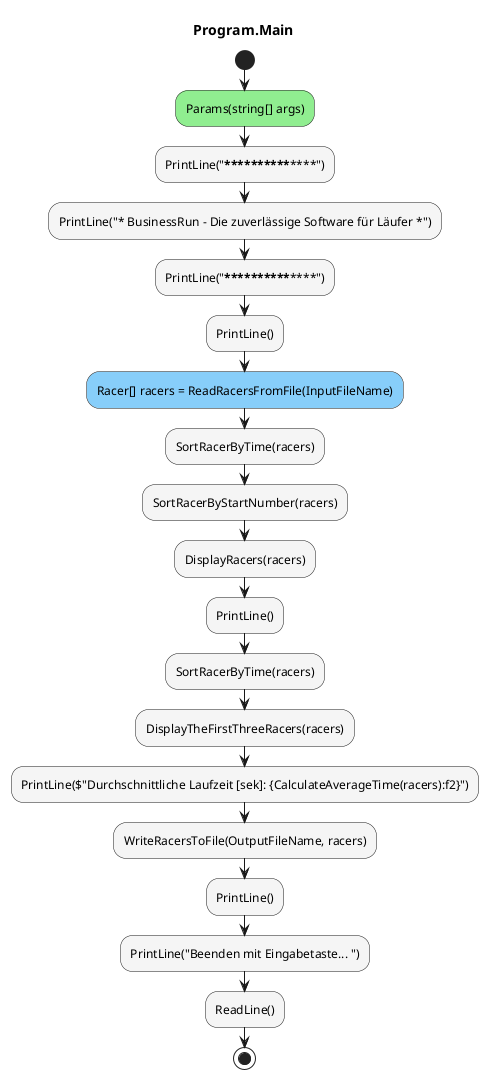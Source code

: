 @startuml Program.Main
title Program.Main
start
#LightGreen:Params(string[] args);
#WhiteSmoke:PrintLine("******************************************************");
#WhiteSmoke:PrintLine("* BusinessRun - Die zuverlässige Software für Läufer *");
#WhiteSmoke:PrintLine("******************************************************");
#WhiteSmoke:PrintLine();
#LightSkyBlue:Racer[] racers = ReadRacersFromFile(InputFileName);
#WhiteSmoke:SortRacerByTime(racers);
#WhiteSmoke:SortRacerByStartNumber(racers);
#WhiteSmoke:DisplayRacers(racers);
#WhiteSmoke:PrintLine();
#WhiteSmoke:SortRacerByTime(racers);
#WhiteSmoke:DisplayTheFirstThreeRacers(racers);
#WhiteSmoke:PrintLine($"Durchschnittliche Laufzeit [sek]: {CalculateAverageTime(racers):f2}");
#WhiteSmoke:WriteRacersToFile(OutputFileName, racers);
#WhiteSmoke:PrintLine();
#WhiteSmoke:PrintLine("Beenden mit Eingabetaste... ");
#WhiteSmoke:ReadLine();
stop
@enduml
